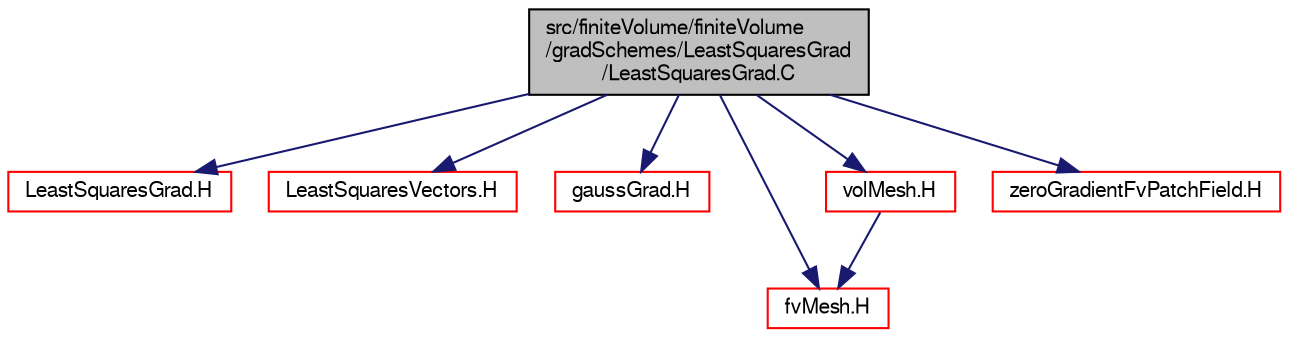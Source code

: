 digraph "src/finiteVolume/finiteVolume/gradSchemes/LeastSquaresGrad/LeastSquaresGrad.C"
{
  bgcolor="transparent";
  edge [fontname="FreeSans",fontsize="10",labelfontname="FreeSans",labelfontsize="10"];
  node [fontname="FreeSans",fontsize="10",shape=record];
  Node0 [label="src/finiteVolume/finiteVolume\l/gradSchemes/LeastSquaresGrad\l/LeastSquaresGrad.C",height=0.2,width=0.4,color="black", fillcolor="grey75", style="filled", fontcolor="black"];
  Node0 -> Node1 [color="midnightblue",fontsize="10",style="solid",fontname="FreeSans"];
  Node1 [label="LeastSquaresGrad.H",height=0.2,width=0.4,color="red",URL="$a03125.html"];
  Node0 -> Node81 [color="midnightblue",fontsize="10",style="solid",fontname="FreeSans"];
  Node81 [label="LeastSquaresVectors.H",height=0.2,width=0.4,color="red",URL="$a03134.html"];
  Node0 -> Node326 [color="midnightblue",fontsize="10",style="solid",fontname="FreeSans"];
  Node326 [label="gaussGrad.H",height=0.2,width=0.4,color="red",URL="$a03107.html"];
  Node0 -> Node239 [color="midnightblue",fontsize="10",style="solid",fontname="FreeSans"];
  Node239 [label="fvMesh.H",height=0.2,width=0.4,color="red",URL="$a03533.html"];
  Node0 -> Node235 [color="midnightblue",fontsize="10",style="solid",fontname="FreeSans"];
  Node235 [label="volMesh.H",height=0.2,width=0.4,color="red",URL="$a04346.html"];
  Node235 -> Node239 [color="midnightblue",fontsize="10",style="solid",fontname="FreeSans"];
  Node0 -> Node329 [color="midnightblue",fontsize="10",style="solid",fontname="FreeSans"];
  Node329 [label="zeroGradientFvPatchField.H",height=0.2,width=0.4,color="red",URL="$a01541.html"];
}
